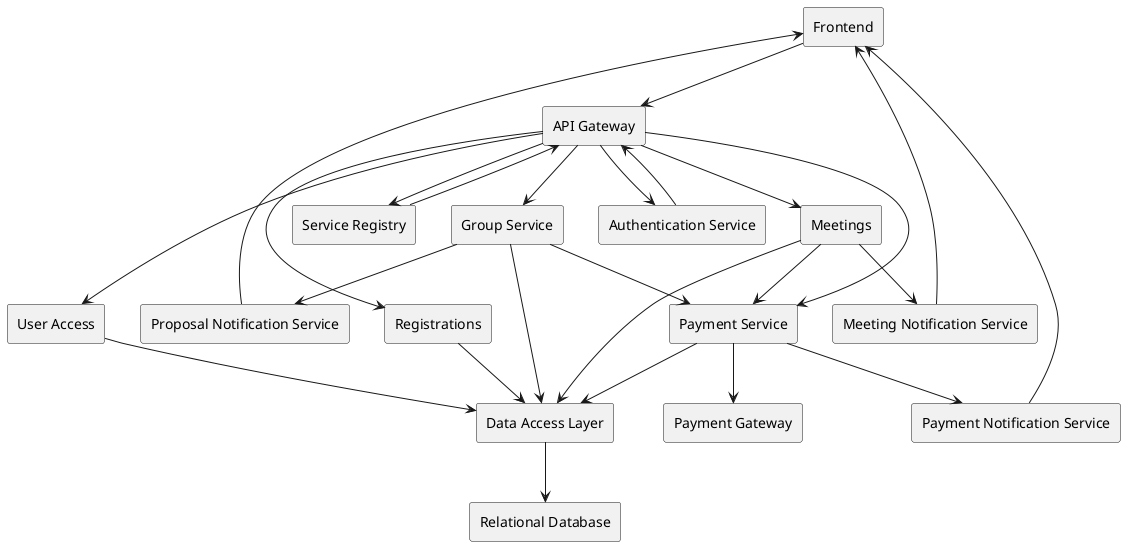 @startuml
'Community Meeting Management Platform - High-level components
skinparam componentStyle rectangle

[Frontend] as WebClient
[API Gateway] as APIGateway
[Authentication Service] as AuthService
[User Access] as UserAccess
[Registrations] as Registrations
[Group Service] as GroupService
[Meetings] as MeetingService
[Payment Service] as PaymentService
[Payment Notification Service] as PaymentNotificationService
[Proposal Notification Service] as ProposalNotificationService
[Meeting Notification Service] as MeetingNotificationService
[Payment Gateway] as PaymentGateway
[Data Access Layer] as DataAccessLayer
[Relational Database] as Database
[Service Registry] as ServiceRegistry

WebClient --> APIGateway
APIGateway --> ServiceRegistry
ServiceRegistry --> APIGateway

APIGateway --> AuthService
AuthService --> APIGateway

APIGateway --> UserAccess
APIGateway --> Registrations
APIGateway --> GroupService
APIGateway --> MeetingService
APIGateway --> PaymentService

UserAccess --> DataAccessLayer
Registrations --> DataAccessLayer
GroupService --> DataAccessLayer
MeetingService --> DataAccessLayer
PaymentService --> DataAccessLayer

DataAccessLayer --> Database

GroupService --> PaymentService
MeetingService --> PaymentService

PaymentService --> PaymentGateway
PaymentService --> PaymentNotificationService
GroupService --> ProposalNotificationService
MeetingService --> MeetingNotificationService

PaymentNotificationService --> WebClient
ProposalNotificationService --> WebClient
MeetingNotificationService --> WebClient
@enduml
